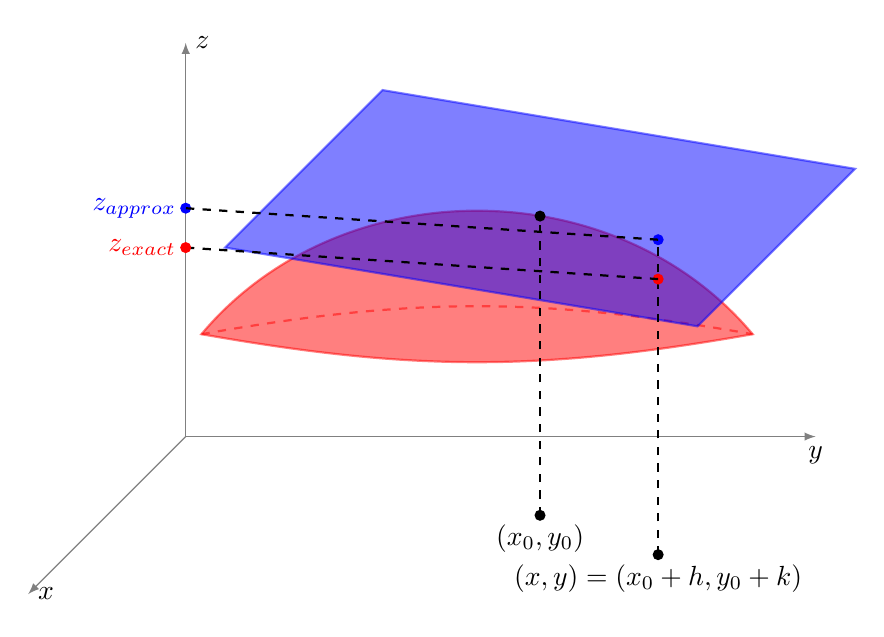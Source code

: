 ﻿\begin{tikzpicture}[scale=2]

  % Axes
  \draw[->,>=latex, gray] (0,0)--++(-1,-1) node[right,black] {$x$};
  \draw[->,>=latex, gray] (0,0)--(4,0) node[below,black] {$y$};
  \draw[->,>=latex, gray] (0,0)--(0,2.5) node[right,black] {$z$};

  % Pseudo surface
  \draw [fill=red, draw=red, thick, opacity=0.5] (0.1,0.65) to[bend right=10] ++(3.5,0) to [bend right=50] cycle;

  \draw [dashed, draw=red, thick,  opacity=0.5] (0.1,0.65) to[bend left=10] ++(3.5,0);

  % Plan tangent
  \draw [fill=blue, thick, draw=blue, opacity=0.5] (0.25,1.2)--++(3,-0.5)--++(1,1)--++(-3,0.5)--cycle;


% (x_0,y_0)
\fill (2.25,-0.5) circle (1pt) node[below] {$(x_0,y_0)$};
\fill (2.25,1.4) circle (1pt);
\draw[dashed, thick] (2.25,-0.5)--++(0,1.85);



% (x_0,y_0)+(h,k)
\fill (3,-0.75) circle (1pt) node[below] {$(x,y) = (x_0+h,y_0+k)$};
\fill[blue] (3,1.25) circle (1pt);
\draw[dashed, thick] (3,-0.75)--++(0,2.0);
\fill[blue] (0,1.25+0.2) circle (1pt) node[left]{$z_{{approx}}$};
\draw[dashed, thick] (3,1.25)--(0,1.25+0.2);

\fill[red] (3,1.0) circle (1pt);
\draw[dashed, thick] (3,1.0)--(0,1.0+0.2);
\fill[red] (0,1.0+0.2) circle (1pt) node[left]{$z_{{exact}}$};



\end{tikzpicture}
